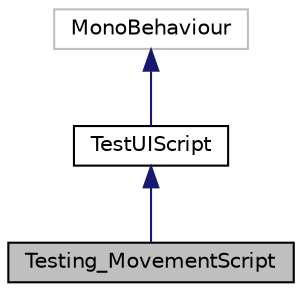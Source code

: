 digraph "Testing_MovementScript"
{
 // LATEX_PDF_SIZE
  edge [fontname="Helvetica",fontsize="10",labelfontname="Helvetica",labelfontsize="10"];
  node [fontname="Helvetica",fontsize="10",shape=record];
  Node1 [label="Testing_MovementScript",height=0.2,width=0.4,color="black", fillcolor="grey75", style="filled", fontcolor="black",tooltip="class for test the movement of the player"];
  Node2 -> Node1 [dir="back",color="midnightblue",fontsize="10",style="solid"];
  Node2 [label="TestUIScript",height=0.2,width=0.4,color="black", fillcolor="white", style="filled",URL="$class_test_u_i_script.html",tooltip="super class for all testing with connection to UI outputs"];
  Node3 -> Node2 [dir="back",color="midnightblue",fontsize="10",style="solid"];
  Node3 [label="MonoBehaviour",height=0.2,width=0.4,color="grey75", fillcolor="white", style="filled",tooltip=" "];
}
